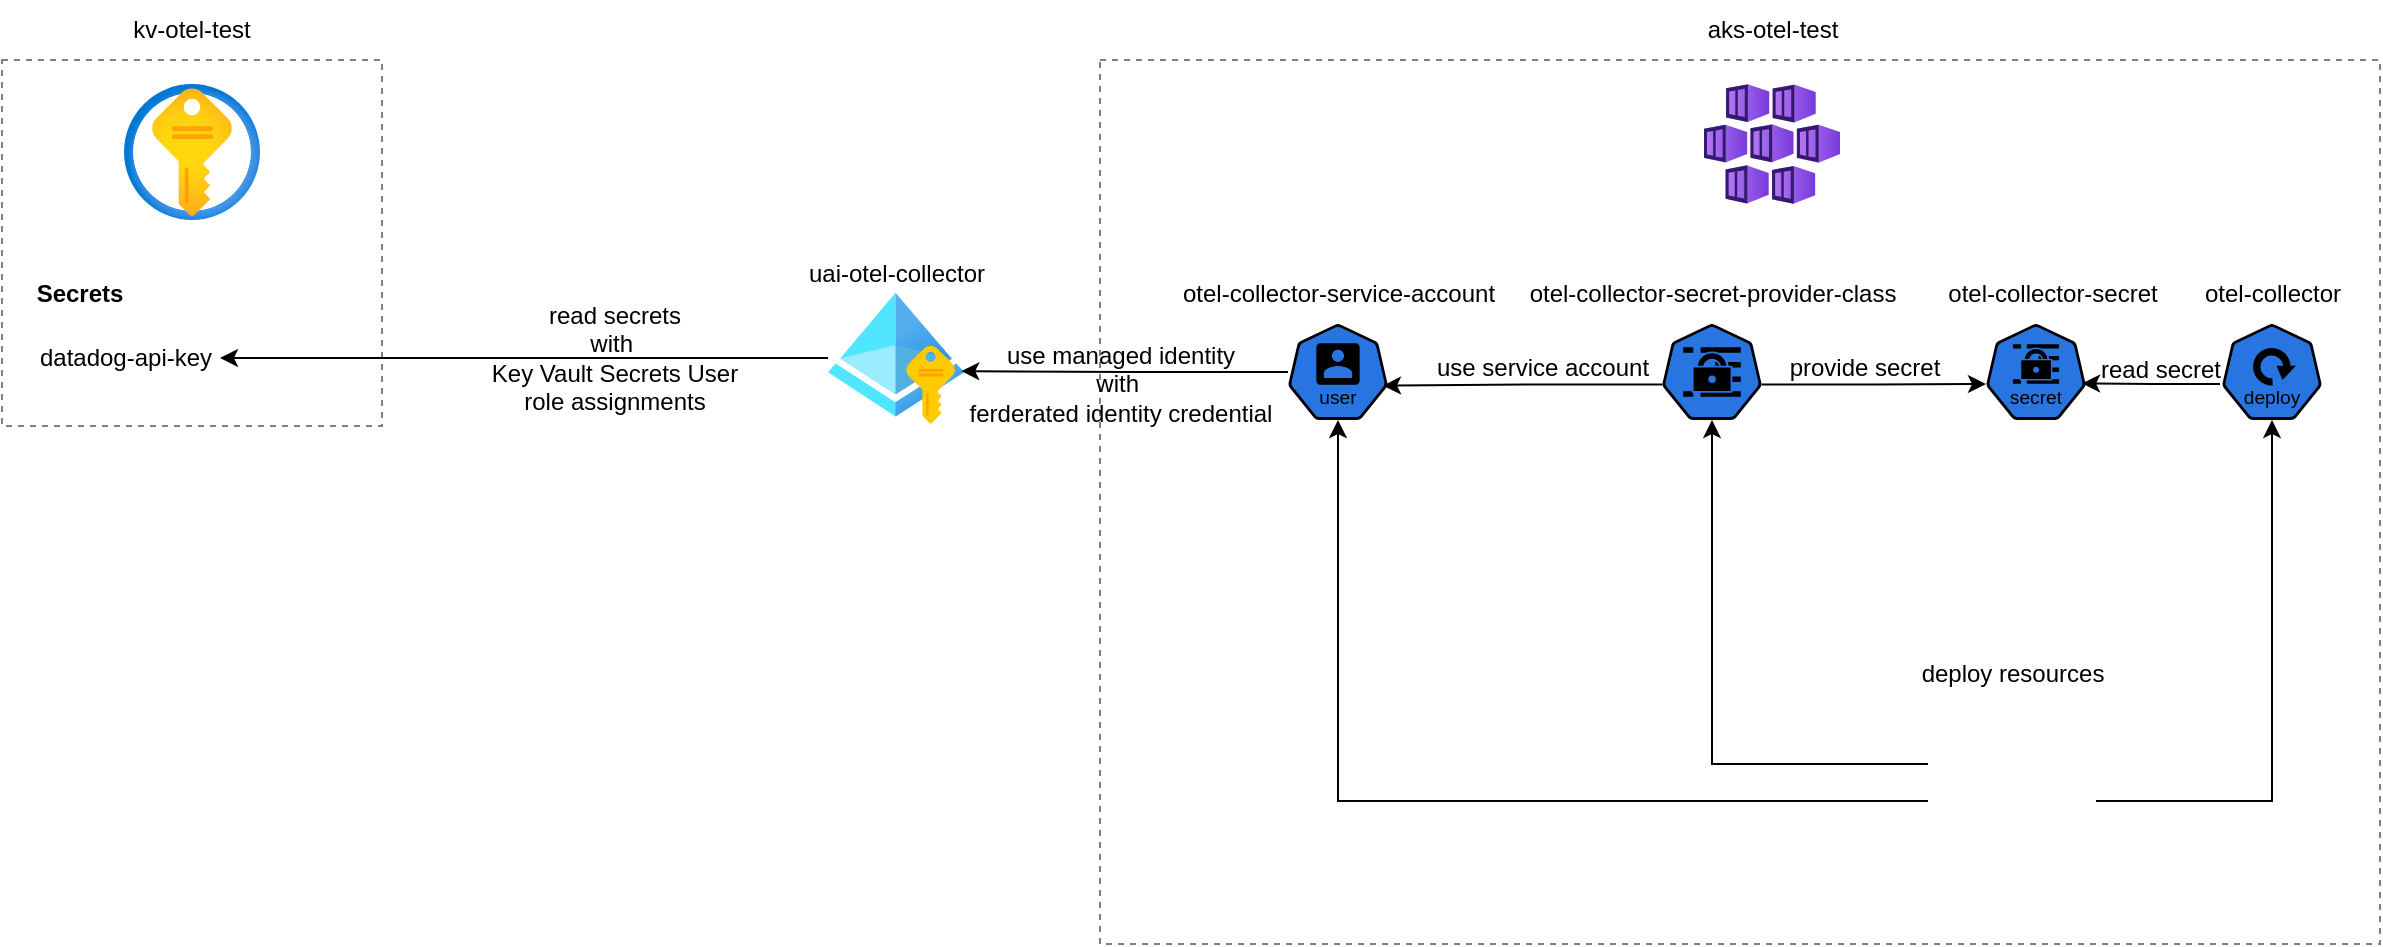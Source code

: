 <mxfile version="27.1.6">
  <diagram name="Seite-1" id="7hMeD5sugoqp-91o-IG9">
    <mxGraphModel dx="2466" dy="841" grid="0" gridSize="10" guides="0" tooltips="1" connect="1" arrows="0" fold="1" page="0" pageScale="1" pageWidth="827" pageHeight="1169" math="0" shadow="0">
      <root>
        <mxCell id="0" />
        <mxCell id="1" parent="0" />
        <mxCell id="xgn5knLo7x7Y8lOP2648-39" value="" style="rounded=0;whiteSpace=wrap;html=1;fillColor=none;dashed=1;opacity=50;fontColor=light-dark(#000000,#FFFFFF);strokeColor=default;" parent="1" vertex="1">
          <mxGeometry x="200" y="558" width="640" height="442" as="geometry" />
        </mxCell>
        <mxCell id="xgn5knLo7x7Y8lOP2648-35" style="edgeStyle=orthogonalEdgeStyle;rounded=0;orthogonalLoop=1;jettySize=auto;html=1;entryX=0.95;entryY=0.642;entryDx=0;entryDy=0;entryPerimeter=0;exitX=0.005;exitY=0.63;exitDx=0;exitDy=0;exitPerimeter=0;fontColor=light-dark(#000000,#FFFFFF);strokeColor=default;" parent="1" source="xgn5knLo7x7Y8lOP2648-21" target="xgn5knLo7x7Y8lOP2648-24" edge="1">
          <mxGeometry relative="1" as="geometry" />
        </mxCell>
        <mxCell id="xgn5knLo7x7Y8lOP2648-38" value="use managed identity&lt;div&gt;with&amp;nbsp;&lt;/div&gt;&lt;div&gt;ferderated identity credential&lt;/div&gt;" style="text;html=1;align=center;verticalAlign=middle;resizable=0;points=[];autosize=1;strokeColor=none;fillColor=none;fontColor=light-dark(#000000,#FFFFFF);" parent="1" vertex="1">
          <mxGeometry x="125" y="690" width="170" height="60" as="geometry" />
        </mxCell>
        <mxCell id="xgn5knLo7x7Y8lOP2648-33" value="read secret" style="text;html=1;align=center;verticalAlign=middle;resizable=0;points=[];autosize=1;strokeColor=none;fillColor=none;fontColor=light-dark(#000000,#FFFFFF);" parent="1" vertex="1">
          <mxGeometry x="690" y="698" width="80" height="30" as="geometry" />
        </mxCell>
        <mxCell id="xgn5knLo7x7Y8lOP2648-42" value="" style="rounded=0;whiteSpace=wrap;html=1;fillColor=none;dashed=1;opacity=50;fontColor=light-dark(#000000,#FFFFFF);strokeColor=default;" parent="1" vertex="1">
          <mxGeometry x="-349" y="558" width="190" height="183" as="geometry" />
        </mxCell>
        <mxCell id="xgn5knLo7x7Y8lOP2648-40" style="edgeStyle=orthogonalEdgeStyle;rounded=0;orthogonalLoop=1;jettySize=auto;html=1;entryX=1;entryY=0.5;entryDx=0;entryDy=0;fontColor=light-dark(#000000,#FFFFFF);strokeColor=default;" parent="1" source="xgn5knLo7x7Y8lOP2648-1" target="xgn5knLo7x7Y8lOP2648-4" edge="1">
          <mxGeometry relative="1" as="geometry">
            <mxPoint x="-230" y="707" as="targetPoint" />
          </mxGeometry>
        </mxCell>
        <mxCell id="xgn5knLo7x7Y8lOP2648-1" value="" style="image;aspect=fixed;html=1;points=[];align=center;fontSize=12;image=img/lib/azure2/identity/Managed_Identities.svg;fontColor=light-dark(#000000,#FFFFFF);strokeColor=default;" parent="1" vertex="1">
          <mxGeometry x="64" y="674" width="68" height="66" as="geometry" />
        </mxCell>
        <mxCell id="xgn5knLo7x7Y8lOP2648-2" value="" style="image;aspect=fixed;html=1;points=[];align=center;fontSize=12;image=img/lib/azure2/security/Key_Vaults.svg;fontColor=light-dark(#000000,#FFFFFF);strokeColor=default;" parent="1" vertex="1">
          <mxGeometry x="-288" y="570" width="68" height="68" as="geometry" />
        </mxCell>
        <mxCell id="xgn5knLo7x7Y8lOP2648-3" value="" style="image;aspect=fixed;html=1;points=[];align=center;fontSize=12;image=img/lib/azure2/containers/Kubernetes_Services.svg;fontColor=light-dark(#000000,#FFFFFF);strokeColor=default;" parent="1" vertex="1">
          <mxGeometry x="502" y="570" width="68" height="60" as="geometry" />
        </mxCell>
        <mxCell id="xgn5knLo7x7Y8lOP2648-4" value="datadog-api-key" style="text;html=1;align=center;verticalAlign=middle;whiteSpace=wrap;rounded=0;fontColor=light-dark(#000000,#FFFFFF);strokeColor=none;" parent="1" vertex="1">
          <mxGeometry x="-334" y="692" width="94" height="30" as="geometry" />
        </mxCell>
        <mxCell id="xgn5knLo7x7Y8lOP2648-7" value="&lt;b&gt;Secrets&lt;/b&gt;" style="text;html=1;align=center;verticalAlign=middle;whiteSpace=wrap;rounded=0;fontColor=light-dark(#000000,#FFFFFF);strokeColor=none;" parent="1" vertex="1">
          <mxGeometry x="-340" y="660" width="60" height="30" as="geometry" />
        </mxCell>
        <mxCell id="xgn5knLo7x7Y8lOP2648-8" value="kv-otel-test" style="text;html=1;align=center;verticalAlign=middle;whiteSpace=wrap;rounded=0;fontColor=light-dark(#000000,#FFFFFF);strokeColor=none;" parent="1" vertex="1">
          <mxGeometry x="-299" y="528" width="90" height="30" as="geometry" />
        </mxCell>
        <mxCell id="xgn5knLo7x7Y8lOP2648-10" value="uai-otel-collector" style="text;html=1;align=center;verticalAlign=middle;resizable=0;points=[];autosize=1;strokeColor=none;fillColor=none;fontColor=light-dark(#000000,#FFFFFF);" parent="1" vertex="1">
          <mxGeometry x="43" y="650" width="110" height="30" as="geometry" />
        </mxCell>
        <mxCell id="xgn5knLo7x7Y8lOP2648-11" value="aks-otel-test" style="text;html=1;align=center;verticalAlign=middle;resizable=0;points=[];autosize=1;strokeColor=none;fillColor=none;fontColor=light-dark(#000000,#FFFFFF);" parent="1" vertex="1">
          <mxGeometry x="491" y="528" width="90" height="30" as="geometry" />
        </mxCell>
        <mxCell id="xgn5knLo7x7Y8lOP2648-13" value="otel-collector" style="text;html=1;align=center;verticalAlign=middle;resizable=0;points=[];autosize=1;strokeColor=none;fillColor=none;fontColor=light-dark(#000000,#FFFFFF);" parent="1" vertex="1">
          <mxGeometry x="741" y="660" width="90" height="30" as="geometry" />
        </mxCell>
        <mxCell id="xgn5knLo7x7Y8lOP2648-26" style="edgeStyle=orthogonalEdgeStyle;rounded=0;orthogonalLoop=1;jettySize=auto;html=1;entryX=0.5;entryY=1;entryDx=0;entryDy=0;entryPerimeter=0;fontColor=light-dark(#000000,#FFFFFF);strokeColor=default;" parent="1" source="xgn5knLo7x7Y8lOP2648-14" target="xgn5knLo7x7Y8lOP2648-21" edge="1">
          <mxGeometry relative="1" as="geometry">
            <mxPoint x="480" y="780" as="targetPoint" />
            <Array as="points">
              <mxPoint x="506" y="910" />
            </Array>
          </mxGeometry>
        </mxCell>
        <mxCell id="xgn5knLo7x7Y8lOP2648-14" value="" style="shape=image;verticalLabelPosition=bottom;labelBackgroundColor=default;verticalAlign=top;aspect=fixed;imageAspect=0;image=https://www.redhat.com/rhdc/managed-files/helm.svg;fontColor=light-dark(#000000,#FFFFFF);strokeColor=default;" parent="1" vertex="1">
          <mxGeometry x="614" y="880" width="84" height="96.99" as="geometry" />
        </mxCell>
        <mxCell id="xgn5knLo7x7Y8lOP2648-16" value="otel-collector-secret" style="text;html=1;align=center;verticalAlign=middle;resizable=0;points=[];autosize=1;strokeColor=none;fillColor=none;fontColor=light-dark(#000000,#FFFFFF);" parent="1" vertex="1">
          <mxGeometry x="611" y="660" width="130" height="30" as="geometry" />
        </mxCell>
        <mxCell id="xgn5knLo7x7Y8lOP2648-18" value="otel-collector-secret-provider-class" style="text;html=1;align=center;verticalAlign=middle;resizable=0;points=[];autosize=1;strokeColor=none;fillColor=none;fontColor=light-dark(#000000,#FFFFFF);" parent="1" vertex="1">
          <mxGeometry x="401" y="660" width="210" height="30" as="geometry" />
        </mxCell>
        <mxCell id="xgn5knLo7x7Y8lOP2648-20" value="otel-collector-service-account" style="text;html=1;align=center;verticalAlign=middle;resizable=0;points=[];autosize=1;strokeColor=none;fillColor=none;fontColor=light-dark(#000000,#FFFFFF);" parent="1" vertex="1">
          <mxGeometry x="229" y="660" width="180" height="30" as="geometry" />
        </mxCell>
        <mxCell id="xgn5knLo7x7Y8lOP2648-21" value="" style="aspect=fixed;sketch=0;html=1;dashed=0;whitespace=wrap;verticalLabelPosition=bottom;verticalAlign=top;fillColor=#2875E2;strokeColor=default;points=[[0.005,0.63,0],[0.1,0.2,0],[0.9,0.2,0],[0.5,0,0],[0.995,0.63,0],[0.72,0.99,0],[0.5,1,0],[0.28,0.99,0]];shape=mxgraph.kubernetes.icon2;prIcon=secret;fontColor=light-dark(#000000,#FFFFFF);" parent="1" vertex="1">
          <mxGeometry x="481" y="690" width="50" height="48" as="geometry" />
        </mxCell>
        <mxCell id="xgn5knLo7x7Y8lOP2648-22" value="" style="aspect=fixed;sketch=0;html=1;dashed=0;whitespace=wrap;verticalLabelPosition=bottom;verticalAlign=top;fillColor=#2875E2;strokeColor=default;points=[[0.005,0.63,0],[0.1,0.2,0],[0.9,0.2,0],[0.5,0,0],[0.995,0.63,0],[0.72,0.99,0],[0.5,1,0],[0.28,0.99,0]];shape=mxgraph.kubernetes.icon2;kubernetesLabel=1;prIcon=secret;fontColor=light-dark(#000000,#FFFFFF);" parent="1" vertex="1">
          <mxGeometry x="643" y="690" width="50" height="48" as="geometry" />
        </mxCell>
        <mxCell id="xgn5knLo7x7Y8lOP2648-23" value="" style="aspect=fixed;sketch=0;html=1;dashed=0;whitespace=wrap;verticalLabelPosition=bottom;verticalAlign=top;fillColor=#2875E2;strokeColor=default;points=[[0.005,0.63,0],[0.1,0.2,0],[0.9,0.2,0],[0.5,0,0],[0.995,0.63,0],[0.72,0.99,0],[0.5,1,0],[0.28,0.99,0]];shape=mxgraph.kubernetes.icon2;kubernetesLabel=1;prIcon=deploy;fontColor=light-dark(#000000,#FFFFFF);" parent="1" vertex="1">
          <mxGeometry x="761" y="690" width="50" height="48" as="geometry" />
        </mxCell>
        <mxCell id="xgn5knLo7x7Y8lOP2648-37" style="edgeStyle=orthogonalEdgeStyle;rounded=0;orthogonalLoop=1;jettySize=auto;html=1;entryX=0.98;entryY=0.599;entryDx=0;entryDy=0;entryPerimeter=0;fontColor=light-dark(#000000,#FFFFFF);strokeColor=default;" parent="1" source="xgn5knLo7x7Y8lOP2648-24" target="xgn5knLo7x7Y8lOP2648-1" edge="1">
          <mxGeometry relative="1" as="geometry">
            <mxPoint x="150" y="730" as="targetPoint" />
          </mxGeometry>
        </mxCell>
        <mxCell id="xgn5knLo7x7Y8lOP2648-24" value="" style="aspect=fixed;sketch=0;html=1;dashed=0;whitespace=wrap;verticalLabelPosition=bottom;verticalAlign=top;fillColor=#2875E2;strokeColor=default;points=[[0.005,0.63,0],[0.1,0.2,0],[0.9,0.2,0],[0.5,0,0],[0.995,0.63,0],[0.72,0.99,0],[0.5,1,0],[0.28,0.99,0]];shape=mxgraph.kubernetes.icon2;kubernetesLabel=1;prIcon=user;fontColor=light-dark(#000000,#FFFFFF);" parent="1" vertex="1">
          <mxGeometry x="294" y="690" width="50" height="48" as="geometry" />
        </mxCell>
        <mxCell id="xgn5knLo7x7Y8lOP2648-25" style="edgeStyle=orthogonalEdgeStyle;rounded=0;orthogonalLoop=1;jettySize=auto;html=1;entryX=0.5;entryY=1;entryDx=0;entryDy=0;entryPerimeter=0;fontColor=light-dark(#000000,#FFFFFF);strokeColor=default;" parent="1" source="xgn5knLo7x7Y8lOP2648-14" target="xgn5knLo7x7Y8lOP2648-24" edge="1">
          <mxGeometry relative="1" as="geometry" />
        </mxCell>
        <mxCell id="xgn5knLo7x7Y8lOP2648-27" style="edgeStyle=orthogonalEdgeStyle;rounded=0;orthogonalLoop=1;jettySize=auto;html=1;entryX=0.5;entryY=1;entryDx=0;entryDy=0;entryPerimeter=0;fontColor=light-dark(#000000,#FFFFFF);strokeColor=default;" parent="1" source="xgn5knLo7x7Y8lOP2648-14" target="xgn5knLo7x7Y8lOP2648-23" edge="1">
          <mxGeometry relative="1" as="geometry" />
        </mxCell>
        <mxCell id="xgn5knLo7x7Y8lOP2648-28" style="edgeStyle=orthogonalEdgeStyle;rounded=0;orthogonalLoop=1;jettySize=auto;html=1;entryX=0.961;entryY=0.619;entryDx=0;entryDy=0;entryPerimeter=0;fontColor=light-dark(#000000,#FFFFFF);strokeColor=default;" parent="1" target="xgn5knLo7x7Y8lOP2648-22" edge="1">
          <mxGeometry relative="1" as="geometry">
            <mxPoint x="760" y="720" as="sourcePoint" />
            <Array as="points">
              <mxPoint x="727" y="720" />
            </Array>
          </mxGeometry>
        </mxCell>
        <mxCell id="xgn5knLo7x7Y8lOP2648-29" style="edgeStyle=orthogonalEdgeStyle;rounded=0;orthogonalLoop=1;jettySize=auto;html=1;exitX=0.995;exitY=0.63;exitDx=0;exitDy=0;exitPerimeter=0;fontColor=light-dark(#000000,#FFFFFF);strokeColor=default;" parent="1" source="xgn5knLo7x7Y8lOP2648-21" edge="1">
          <mxGeometry relative="1" as="geometry">
            <mxPoint x="643" y="720" as="targetPoint" />
          </mxGeometry>
        </mxCell>
        <mxCell id="xgn5knLo7x7Y8lOP2648-30" value="read secrets&lt;div&gt;with&amp;nbsp;&lt;/div&gt;&lt;div&gt;Key Vault Secrets User&lt;/div&gt;&lt;div&gt;role assignments&lt;/div&gt;" style="text;html=1;align=center;verticalAlign=middle;resizable=0;points=[];autosize=1;strokeColor=none;fillColor=none;fontColor=light-dark(#000000,#FFFFFF);" parent="1" vertex="1">
          <mxGeometry x="-118" y="672" width="150" height="70" as="geometry" />
        </mxCell>
        <mxCell id="xgn5knLo7x7Y8lOP2648-32" value="provide secret" style="text;html=1;align=center;verticalAlign=middle;resizable=0;points=[];autosize=1;strokeColor=none;fillColor=none;fontColor=light-dark(#000000,#FFFFFF);" parent="1" vertex="1">
          <mxGeometry x="532" y="697" width="100" height="30" as="geometry" />
        </mxCell>
        <mxCell id="xgn5knLo7x7Y8lOP2648-34" value="deploy resources" style="text;html=1;align=center;verticalAlign=middle;resizable=0;points=[];autosize=1;strokeColor=none;fillColor=none;fontColor=light-dark(#000000,#FFFFFF);" parent="1" vertex="1">
          <mxGeometry x="601" y="850" width="110" height="30" as="geometry" />
        </mxCell>
        <mxCell id="xgn5knLo7x7Y8lOP2648-36" value="use service account" style="text;html=1;align=center;verticalAlign=middle;resizable=0;points=[];autosize=1;strokeColor=none;fillColor=none;fontColor=light-dark(#000000,#FFFFFF);" parent="1" vertex="1">
          <mxGeometry x="356" y="697" width="130" height="30" as="geometry" />
        </mxCell>
      </root>
    </mxGraphModel>
  </diagram>
</mxfile>
